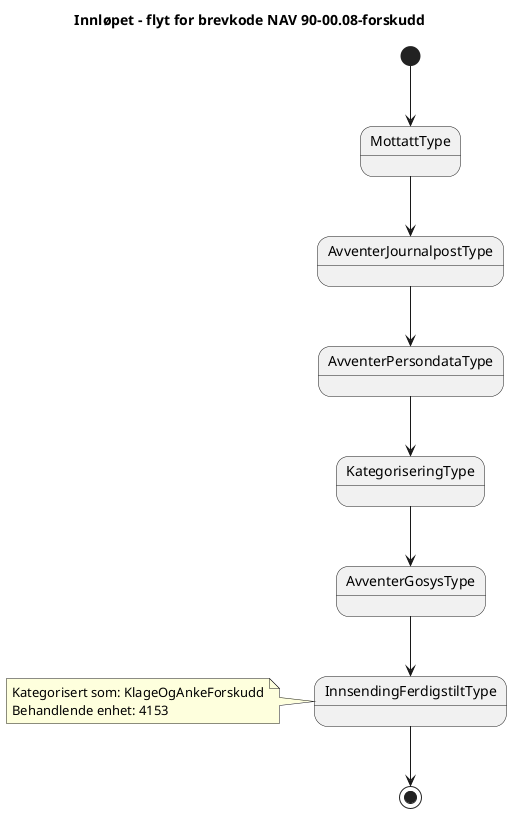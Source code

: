 @startuml
title 
Innløpet – flyt for brevkode NAV 90-00.08-forskudd
end title           
[*]-->MottattType
MottattType --> AvventerJournalpostType
AvventerJournalpostType --> AvventerPersondataType
AvventerPersondataType --> KategoriseringType
KategoriseringType --> AvventerGosysType
AvventerGosysType --> InnsendingFerdigstiltType
InnsendingFerdigstiltType--> [*]
note left of InnsendingFerdigstiltType
Kategorisert som: KlageOgAnkeForskudd
Behandlende enhet: 4153  
end note
@enduml